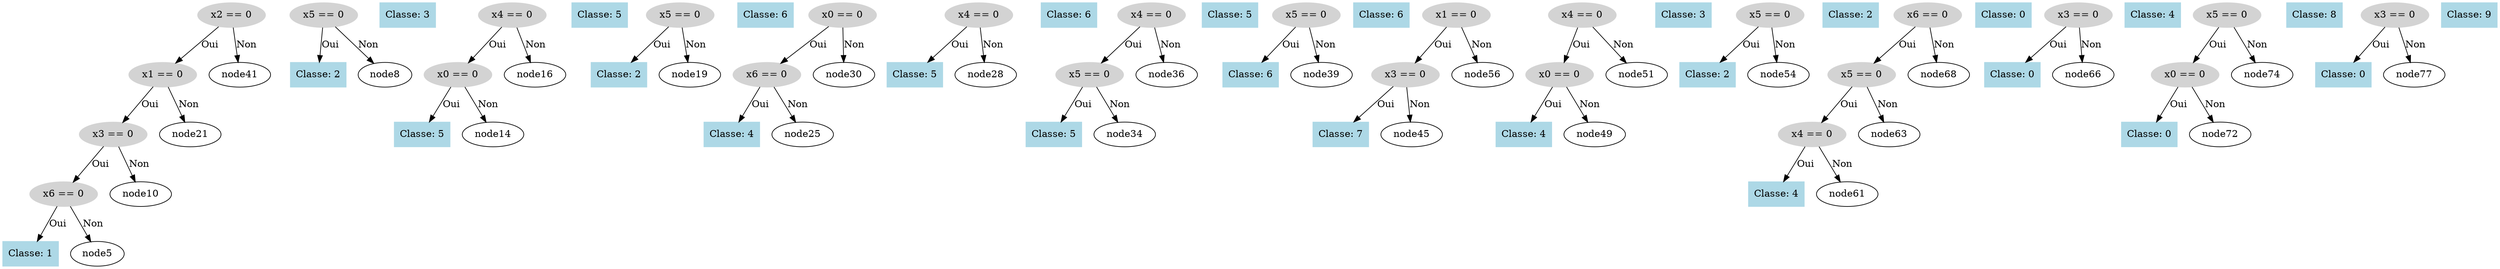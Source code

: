digraph DecisionTree {
  node0 [label="x2 == 0", shape=ellipse, style=filled, color=lightgray];
  node0 -> node1 [label="Oui"];
  node1 [label="x1 == 0", shape=ellipse, style=filled, color=lightgray];
  node1 -> node2 [label="Oui"];
  node2 [label="x3 == 0", shape=ellipse, style=filled, color=lightgray];
  node2 -> node3 [label="Oui"];
  node3 [label="x6 == 0", shape=ellipse, style=filled, color=lightgray];
  node3 -> node4 [label="Oui"];
  node4 [label="Classe: 1", shape=box, style=filled, color=lightblue];
  node3 -> node5 [label="Non"];
  node6 [label="x5 == 0", shape=ellipse, style=filled, color=lightgray];
  node6 -> node7 [label="Oui"];
  node7 [label="Classe: 2", shape=box, style=filled, color=lightblue];
  node6 -> node8 [label="Non"];
  node9 [label="Classe: 3", shape=box, style=filled, color=lightblue];
  node2 -> node10 [label="Non"];
  node11 [label="x4 == 0", shape=ellipse, style=filled, color=lightgray];
  node11 -> node12 [label="Oui"];
  node12 [label="x0 == 0", shape=ellipse, style=filled, color=lightgray];
  node12 -> node13 [label="Oui"];
  node13 [label="Classe: 5", shape=box, style=filled, color=lightblue];
  node12 -> node14 [label="Non"];
  node15 [label="Classe: 5", shape=box, style=filled, color=lightblue];
  node11 -> node16 [label="Non"];
  node17 [label="x5 == 0", shape=ellipse, style=filled, color=lightgray];
  node17 -> node18 [label="Oui"];
  node18 [label="Classe: 2", shape=box, style=filled, color=lightblue];
  node17 -> node19 [label="Non"];
  node20 [label="Classe: 6", shape=box, style=filled, color=lightblue];
  node1 -> node21 [label="Non"];
  node22 [label="x0 == 0", shape=ellipse, style=filled, color=lightgray];
  node22 -> node23 [label="Oui"];
  node23 [label="x6 == 0", shape=ellipse, style=filled, color=lightgray];
  node23 -> node24 [label="Oui"];
  node24 [label="Classe: 4", shape=box, style=filled, color=lightblue];
  node23 -> node25 [label="Non"];
  node26 [label="x4 == 0", shape=ellipse, style=filled, color=lightgray];
  node26 -> node27 [label="Oui"];
  node27 [label="Classe: 5", shape=box, style=filled, color=lightblue];
  node26 -> node28 [label="Non"];
  node29 [label="Classe: 6", shape=box, style=filled, color=lightblue];
  node22 -> node30 [label="Non"];
  node31 [label="x4 == 0", shape=ellipse, style=filled, color=lightgray];
  node31 -> node32 [label="Oui"];
  node32 [label="x5 == 0", shape=ellipse, style=filled, color=lightgray];
  node32 -> node33 [label="Oui"];
  node33 [label="Classe: 5", shape=box, style=filled, color=lightblue];
  node32 -> node34 [label="Non"];
  node35 [label="Classe: 5", shape=box, style=filled, color=lightblue];
  node31 -> node36 [label="Non"];
  node37 [label="x5 == 0", shape=ellipse, style=filled, color=lightgray];
  node37 -> node38 [label="Oui"];
  node38 [label="Classe: 6", shape=box, style=filled, color=lightblue];
  node37 -> node39 [label="Non"];
  node40 [label="Classe: 6", shape=box, style=filled, color=lightblue];
  node0 -> node41 [label="Non"];
  node42 [label="x1 == 0", shape=ellipse, style=filled, color=lightgray];
  node42 -> node43 [label="Oui"];
  node43 [label="x3 == 0", shape=ellipse, style=filled, color=lightgray];
  node43 -> node44 [label="Oui"];
  node44 [label="Classe: 7", shape=box, style=filled, color=lightblue];
  node43 -> node45 [label="Non"];
  node46 [label="x4 == 0", shape=ellipse, style=filled, color=lightgray];
  node46 -> node47 [label="Oui"];
  node47 [label="x0 == 0", shape=ellipse, style=filled, color=lightgray];
  node47 -> node48 [label="Oui"];
  node48 [label="Classe: 4", shape=box, style=filled, color=lightblue];
  node47 -> node49 [label="Non"];
  node50 [label="Classe: 3", shape=box, style=filled, color=lightblue];
  node46 -> node51 [label="Non"];
  node52 [label="x5 == 0", shape=ellipse, style=filled, color=lightgray];
  node52 -> node53 [label="Oui"];
  node53 [label="Classe: 2", shape=box, style=filled, color=lightblue];
  node52 -> node54 [label="Non"];
  node55 [label="Classe: 2", shape=box, style=filled, color=lightblue];
  node42 -> node56 [label="Non"];
  node57 [label="x6 == 0", shape=ellipse, style=filled, color=lightgray];
  node57 -> node58 [label="Oui"];
  node58 [label="x5 == 0", shape=ellipse, style=filled, color=lightgray];
  node58 -> node59 [label="Oui"];
  node59 [label="x4 == 0", shape=ellipse, style=filled, color=lightgray];
  node59 -> node60 [label="Oui"];
  node60 [label="Classe: 4", shape=box, style=filled, color=lightblue];
  node59 -> node61 [label="Non"];
  node62 [label="Classe: 0", shape=box, style=filled, color=lightblue];
  node58 -> node63 [label="Non"];
  node64 [label="x3 == 0", shape=ellipse, style=filled, color=lightgray];
  node64 -> node65 [label="Oui"];
  node65 [label="Classe: 0", shape=box, style=filled, color=lightblue];
  node64 -> node66 [label="Non"];
  node67 [label="Classe: 4", shape=box, style=filled, color=lightblue];
  node57 -> node68 [label="Non"];
  node69 [label="x5 == 0", shape=ellipse, style=filled, color=lightgray];
  node69 -> node70 [label="Oui"];
  node70 [label="x0 == 0", shape=ellipse, style=filled, color=lightgray];
  node70 -> node71 [label="Oui"];
  node71 [label="Classe: 0", shape=box, style=filled, color=lightblue];
  node70 -> node72 [label="Non"];
  node73 [label="Classe: 8", shape=box, style=filled, color=lightblue];
  node69 -> node74 [label="Non"];
  node75 [label="x3 == 0", shape=ellipse, style=filled, color=lightgray];
  node75 -> node76 [label="Oui"];
  node76 [label="Classe: 0", shape=box, style=filled, color=lightblue];
  node75 -> node77 [label="Non"];
  node78 [label="Classe: 9", shape=box, style=filled, color=lightblue];
}
